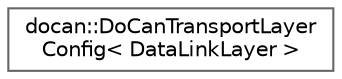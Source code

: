digraph "Graphical Class Hierarchy"
{
 // LATEX_PDF_SIZE
  bgcolor="transparent";
  edge [fontname=Helvetica,fontsize=10,labelfontname=Helvetica,labelfontsize=10];
  node [fontname=Helvetica,fontsize=10,shape=box,height=0.2,width=0.4];
  rankdir="LR";
  Node0 [id="Node000000",label="docan::DoCanTransportLayer\lConfig\< DataLinkLayer \>",height=0.2,width=0.4,color="grey40", fillcolor="white", style="filled",URL="$d3/dc4/classdocan_1_1DoCanTransportLayerConfig.html",tooltip=" "];
}
